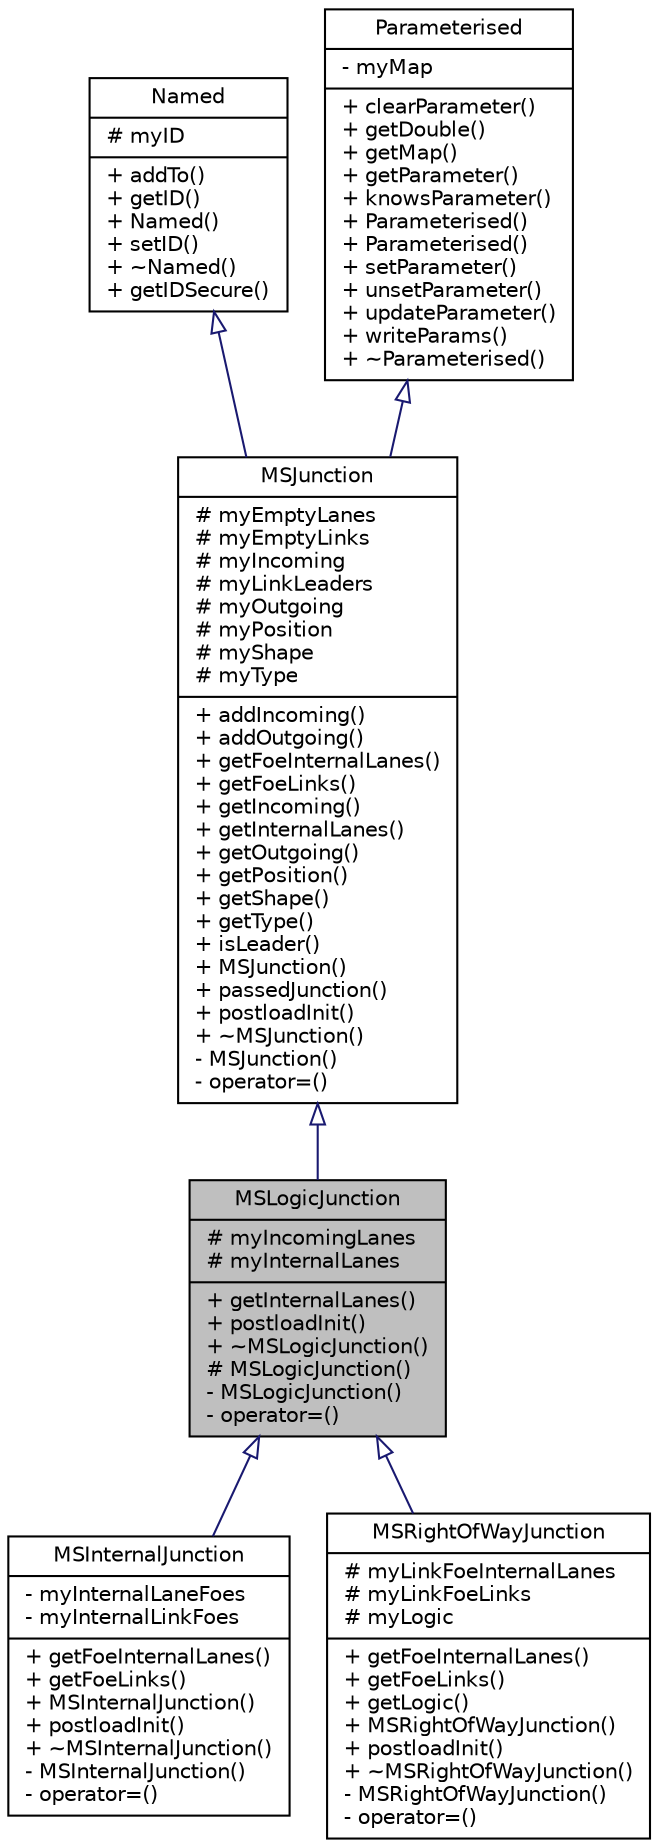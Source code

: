 digraph "MSLogicJunction"
{
  edge [fontname="Helvetica",fontsize="10",labelfontname="Helvetica",labelfontsize="10"];
  node [fontname="Helvetica",fontsize="10",shape=record];
  Node0 [label="{MSLogicJunction\n|# myIncomingLanes\l# myInternalLanes\l|+ getInternalLanes()\l+ postloadInit()\l+ ~MSLogicJunction()\l# MSLogicJunction()\l- MSLogicJunction()\l- operator=()\l}",height=0.2,width=0.4,color="black", fillcolor="grey75", style="filled", fontcolor="black"];
  Node1 -> Node0 [dir="back",color="midnightblue",fontsize="10",style="solid",arrowtail="onormal",fontname="Helvetica"];
  Node1 [label="{MSJunction\n|# myEmptyLanes\l# myEmptyLinks\l# myIncoming\l# myLinkLeaders\l# myOutgoing\l# myPosition\l# myShape\l# myType\l|+ addIncoming()\l+ addOutgoing()\l+ getFoeInternalLanes()\l+ getFoeLinks()\l+ getIncoming()\l+ getInternalLanes()\l+ getOutgoing()\l+ getPosition()\l+ getShape()\l+ getType()\l+ isLeader()\l+ MSJunction()\l+ passedJunction()\l+ postloadInit()\l+ ~MSJunction()\l- MSJunction()\l- operator=()\l}",height=0.2,width=0.4,color="black", fillcolor="white", style="filled",URL="$d2/de4/class_m_s_junction.html",tooltip="The base class for an intersection. "];
  Node2 -> Node1 [dir="back",color="midnightblue",fontsize="10",style="solid",arrowtail="onormal",fontname="Helvetica"];
  Node2 [label="{Named\n|# myID\l|+ addTo()\l+ getID()\l+ Named()\l+ setID()\l+ ~Named()\l+ getIDSecure()\l}",height=0.2,width=0.4,color="black", fillcolor="white", style="filled",URL="$d5/dbf/class_named.html",tooltip="Base class for objects which have an id. "];
  Node3 -> Node1 [dir="back",color="midnightblue",fontsize="10",style="solid",arrowtail="onormal",fontname="Helvetica"];
  Node3 [label="{Parameterised\n|- myMap\l|+ clearParameter()\l+ getDouble()\l+ getMap()\l+ getParameter()\l+ knowsParameter()\l+ Parameterised()\l+ Parameterised()\l+ setParameter()\l+ unsetParameter()\l+ updateParameter()\l+ writeParams()\l+ ~Parameterised()\l}",height=0.2,width=0.4,color="black", fillcolor="white", style="filled",URL="$d7/dc7/class_parameterised.html",tooltip="An upper class for objects with additional parameters. "];
  Node0 -> Node4 [dir="back",color="midnightblue",fontsize="10",style="solid",arrowtail="onormal",fontname="Helvetica"];
  Node4 [label="{MSInternalJunction\n|- myInternalLaneFoes\l- myInternalLinkFoes\l|+ getFoeInternalLanes()\l+ getFoeLinks()\l+ MSInternalJunction()\l+ postloadInit()\l+ ~MSInternalJunction()\l- MSInternalJunction()\l- operator=()\l}",height=0.2,width=0.4,color="black", fillcolor="white", style="filled",URL="$d1/dfb/class_m_s_internal_junction.html"];
  Node0 -> Node5 [dir="back",color="midnightblue",fontsize="10",style="solid",arrowtail="onormal",fontname="Helvetica"];
  Node5 [label="{MSRightOfWayJunction\n|# myLinkFoeInternalLanes\l# myLinkFoeLinks\l# myLogic\l|+ getFoeInternalLanes()\l+ getFoeLinks()\l+ getLogic()\l+ MSRightOfWayJunction()\l+ postloadInit()\l+ ~MSRightOfWayJunction()\l- MSRightOfWayJunction()\l- operator=()\l}",height=0.2,width=0.4,color="black", fillcolor="white", style="filled",URL="$d3/dcd/class_m_s_right_of_way_junction.html",tooltip="A junction with right-of-way - rules. "];
}
